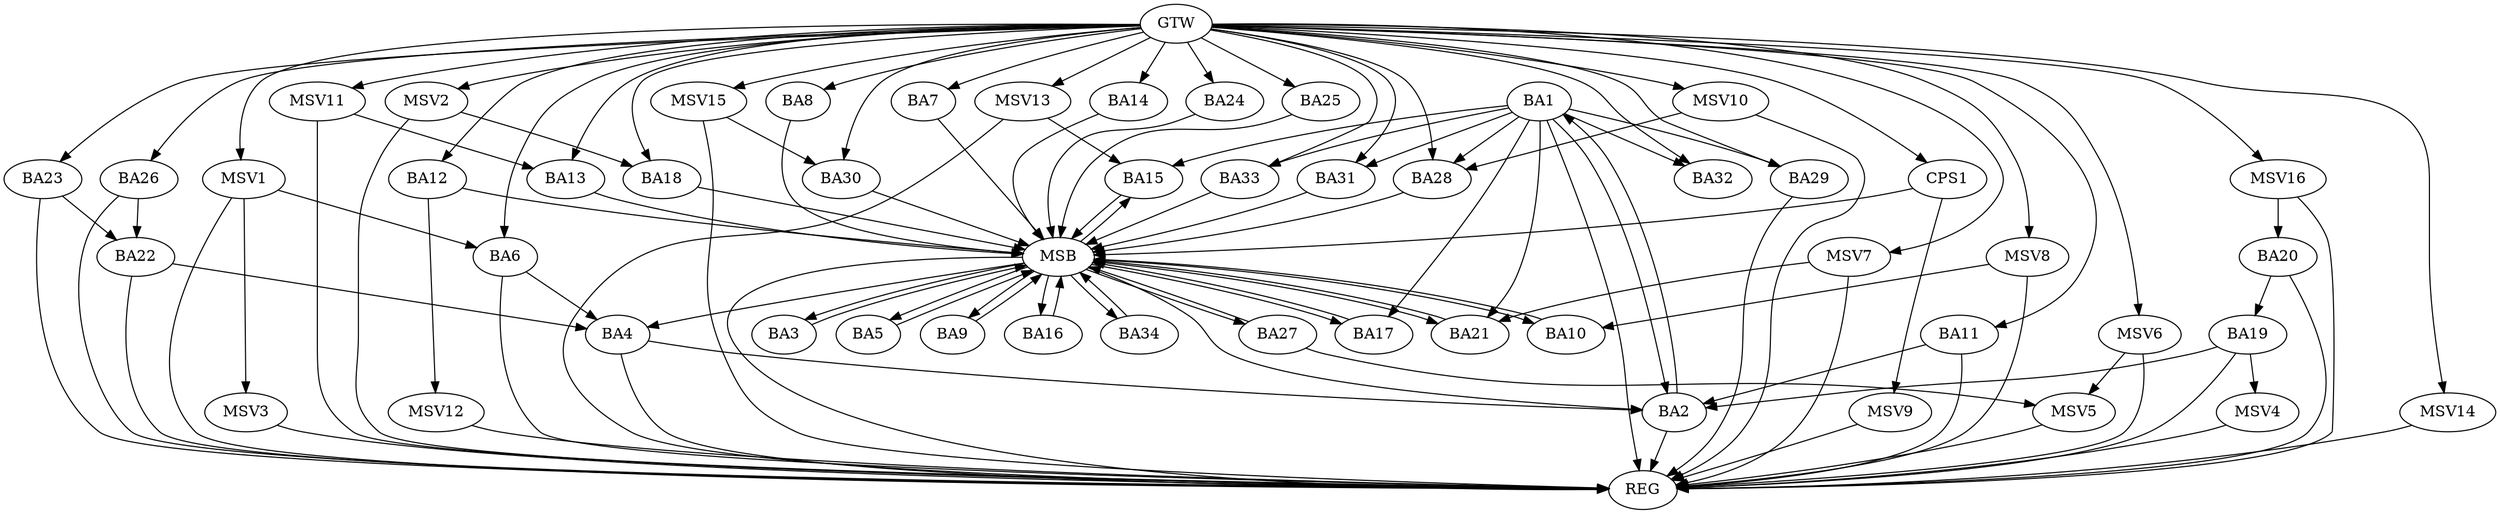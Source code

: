 strict digraph G {
  BA1 [ label="BA1" ];
  BA2 [ label="BA2" ];
  BA3 [ label="BA3" ];
  BA4 [ label="BA4" ];
  BA5 [ label="BA5" ];
  BA6 [ label="BA6" ];
  BA7 [ label="BA7" ];
  BA8 [ label="BA8" ];
  BA9 [ label="BA9" ];
  BA10 [ label="BA10" ];
  BA11 [ label="BA11" ];
  BA12 [ label="BA12" ];
  BA13 [ label="BA13" ];
  BA14 [ label="BA14" ];
  BA15 [ label="BA15" ];
  BA16 [ label="BA16" ];
  BA17 [ label="BA17" ];
  BA18 [ label="BA18" ];
  BA19 [ label="BA19" ];
  BA20 [ label="BA20" ];
  BA21 [ label="BA21" ];
  BA22 [ label="BA22" ];
  BA23 [ label="BA23" ];
  BA24 [ label="BA24" ];
  BA25 [ label="BA25" ];
  BA26 [ label="BA26" ];
  BA27 [ label="BA27" ];
  BA28 [ label="BA28" ];
  BA29 [ label="BA29" ];
  BA30 [ label="BA30" ];
  BA31 [ label="BA31" ];
  BA32 [ label="BA32" ];
  BA33 [ label="BA33" ];
  BA34 [ label="BA34" ];
  CPS1 [ label="CPS1" ];
  GTW [ label="GTW" ];
  REG [ label="REG" ];
  MSB [ label="MSB" ];
  MSV1 [ label="MSV1" ];
  MSV2 [ label="MSV2" ];
  MSV3 [ label="MSV3" ];
  MSV4 [ label="MSV4" ];
  MSV5 [ label="MSV5" ];
  MSV6 [ label="MSV6" ];
  MSV7 [ label="MSV7" ];
  MSV8 [ label="MSV8" ];
  MSV9 [ label="MSV9" ];
  MSV10 [ label="MSV10" ];
  MSV11 [ label="MSV11" ];
  MSV12 [ label="MSV12" ];
  MSV13 [ label="MSV13" ];
  MSV14 [ label="MSV14" ];
  MSV15 [ label="MSV15" ];
  MSV16 [ label="MSV16" ];
  BA1 -> BA2;
  BA2 -> BA1;
  BA4 -> BA2;
  BA6 -> BA4;
  BA11 -> BA2;
  BA19 -> BA2;
  BA20 -> BA19;
  BA22 -> BA4;
  BA23 -> BA22;
  BA26 -> BA22;
  GTW -> BA6;
  GTW -> BA7;
  GTW -> BA8;
  GTW -> BA11;
  GTW -> BA12;
  GTW -> BA13;
  GTW -> BA14;
  GTW -> BA18;
  GTW -> BA23;
  GTW -> BA24;
  GTW -> BA25;
  GTW -> BA26;
  GTW -> BA28;
  GTW -> BA29;
  GTW -> BA30;
  GTW -> BA31;
  GTW -> BA32;
  GTW -> BA33;
  GTW -> CPS1;
  BA1 -> REG;
  BA2 -> REG;
  BA4 -> REG;
  BA6 -> REG;
  BA11 -> REG;
  BA19 -> REG;
  BA20 -> REG;
  BA22 -> REG;
  BA23 -> REG;
  BA26 -> REG;
  BA29 -> REG;
  BA3 -> MSB;
  MSB -> BA2;
  MSB -> REG;
  BA5 -> MSB;
  MSB -> BA3;
  BA7 -> MSB;
  MSB -> BA4;
  BA8 -> MSB;
  BA9 -> MSB;
  BA10 -> MSB;
  MSB -> BA9;
  BA12 -> MSB;
  BA13 -> MSB;
  BA14 -> MSB;
  BA15 -> MSB;
  BA16 -> MSB;
  BA17 -> MSB;
  BA18 -> MSB;
  BA21 -> MSB;
  BA24 -> MSB;
  MSB -> BA10;
  BA25 -> MSB;
  BA27 -> MSB;
  MSB -> BA17;
  BA28 -> MSB;
  MSB -> BA16;
  BA30 -> MSB;
  BA31 -> MSB;
  BA33 -> MSB;
  MSB -> BA27;
  BA34 -> MSB;
  CPS1 -> MSB;
  MSB -> BA34;
  MSB -> BA21;
  MSB -> BA15;
  MSB -> BA5;
  BA1 -> BA29;
  BA1 -> BA17;
  BA1 -> BA32;
  BA1 -> BA15;
  BA1 -> BA28;
  BA1 -> BA31;
  BA1 -> BA33;
  BA1 -> BA21;
  MSV1 -> BA6;
  GTW -> MSV1;
  MSV1 -> REG;
  MSV2 -> BA18;
  GTW -> MSV2;
  MSV2 -> REG;
  MSV1 -> MSV3;
  MSV3 -> REG;
  BA19 -> MSV4;
  MSV4 -> REG;
  BA27 -> MSV5;
  MSV5 -> REG;
  MSV6 -> MSV5;
  GTW -> MSV6;
  MSV6 -> REG;
  MSV7 -> BA21;
  GTW -> MSV7;
  MSV7 -> REG;
  MSV8 -> BA10;
  GTW -> MSV8;
  MSV8 -> REG;
  CPS1 -> MSV9;
  MSV9 -> REG;
  MSV10 -> BA28;
  GTW -> MSV10;
  MSV10 -> REG;
  MSV11 -> BA13;
  GTW -> MSV11;
  MSV11 -> REG;
  BA12 -> MSV12;
  MSV12 -> REG;
  MSV13 -> BA15;
  GTW -> MSV13;
  MSV13 -> REG;
  GTW -> MSV14;
  MSV14 -> REG;
  MSV15 -> BA30;
  GTW -> MSV15;
  MSV15 -> REG;
  MSV16 -> BA20;
  GTW -> MSV16;
  MSV16 -> REG;
}
